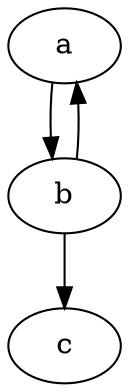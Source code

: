 digraph G {
    "a" [type=C, alive=n];
    "b" [type=C, alive=n];
    "c" [type=C, alive=n, tracked=n];
    "a" -> "b";
    "b" -> "a";
    "b" -> "c"
}
